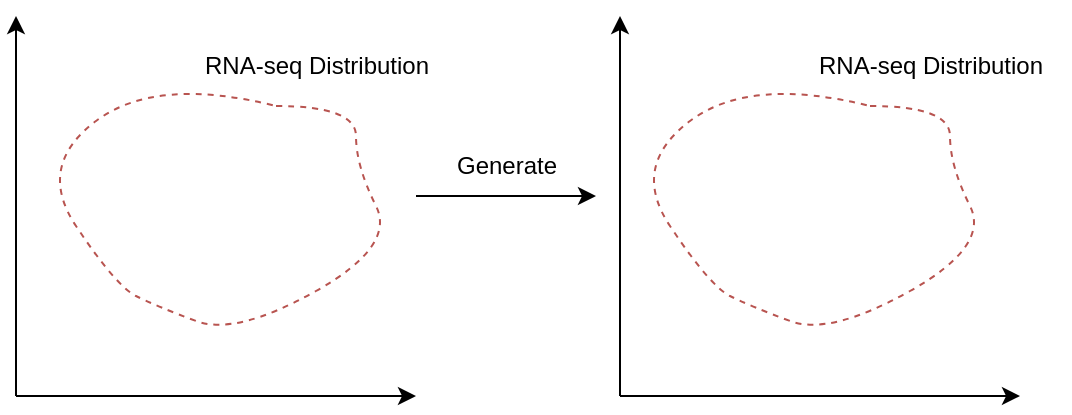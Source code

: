 <mxfile version="22.1.17" type="github">
  <diagram name="第 1 页" id="53o99yQ10oAC922sL916">
    <mxGraphModel dx="978" dy="554" grid="1" gridSize="10" guides="1" tooltips="1" connect="1" arrows="1" fold="1" page="1" pageScale="1" pageWidth="827" pageHeight="1169" math="0" shadow="0">
      <root>
        <mxCell id="0" />
        <mxCell id="1" parent="0" />
        <mxCell id="9WE97gkyeT4hwhkQpWnS-21" value="" style="endArrow=classic;html=1;rounded=0;" parent="1" edge="1">
          <mxGeometry width="50" height="50" relative="1" as="geometry">
            <mxPoint x="380" y="370" as="sourcePoint" />
            <mxPoint x="470" y="370" as="targetPoint" />
          </mxGeometry>
        </mxCell>
        <mxCell id="9WE97gkyeT4hwhkQpWnS-35" value="" style="curved=1;endArrow=none;html=1;rounded=0;endFill=0;dashed=1;fillColor=#f8cecc;strokeColor=#b85450;" parent="1" edge="1">
          <mxGeometry width="50" height="50" relative="1" as="geometry">
            <mxPoint x="310" y="325" as="sourcePoint" />
            <mxPoint x="310" y="325" as="targetPoint" />
            <Array as="points">
              <mxPoint x="350" y="325" />
              <mxPoint x="350" y="355" />
              <mxPoint x="370" y="395" />
              <mxPoint x="290" y="440" />
              <mxPoint x="250" y="425" />
              <mxPoint x="230" y="415" />
              <mxPoint x="190" y="355" />
              <mxPoint x="250" y="310" />
            </Array>
          </mxGeometry>
        </mxCell>
        <mxCell id="9WE97gkyeT4hwhkQpWnS-36" value="" style="curved=1;endArrow=none;html=1;rounded=0;endFill=0;dashed=1;fillColor=#f8cecc;strokeColor=#b85450;" parent="1" edge="1">
          <mxGeometry width="50" height="50" relative="1" as="geometry">
            <mxPoint x="607" y="325" as="sourcePoint" />
            <mxPoint x="607" y="325" as="targetPoint" />
            <Array as="points">
              <mxPoint x="647" y="325" />
              <mxPoint x="647" y="355" />
              <mxPoint x="667" y="395" />
              <mxPoint x="587" y="440" />
              <mxPoint x="547" y="425" />
              <mxPoint x="527" y="415" />
              <mxPoint x="487" y="355" />
              <mxPoint x="547" y="310" />
            </Array>
          </mxGeometry>
        </mxCell>
        <mxCell id="9WE97gkyeT4hwhkQpWnS-47" value="" style="endArrow=classic;html=1;rounded=0;" parent="1" edge="1">
          <mxGeometry width="50" height="50" relative="1" as="geometry">
            <mxPoint x="180" y="470" as="sourcePoint" />
            <mxPoint x="380" y="470" as="targetPoint" />
          </mxGeometry>
        </mxCell>
        <mxCell id="9WE97gkyeT4hwhkQpWnS-48" value="" style="endArrow=classic;html=1;rounded=0;" parent="1" edge="1">
          <mxGeometry width="50" height="50" relative="1" as="geometry">
            <mxPoint x="180" y="470" as="sourcePoint" />
            <mxPoint x="180" y="280" as="targetPoint" />
          </mxGeometry>
        </mxCell>
        <mxCell id="9WE97gkyeT4hwhkQpWnS-49" value="" style="endArrow=classic;html=1;rounded=0;" parent="1" edge="1">
          <mxGeometry width="50" height="50" relative="1" as="geometry">
            <mxPoint x="482" y="470" as="sourcePoint" />
            <mxPoint x="682" y="470" as="targetPoint" />
          </mxGeometry>
        </mxCell>
        <mxCell id="9WE97gkyeT4hwhkQpWnS-50" value="" style="endArrow=classic;html=1;rounded=0;" parent="1" edge="1">
          <mxGeometry width="50" height="50" relative="1" as="geometry">
            <mxPoint x="482" y="470" as="sourcePoint" />
            <mxPoint x="482" y="280" as="targetPoint" />
          </mxGeometry>
        </mxCell>
        <mxCell id="9WE97gkyeT4hwhkQpWnS-55" value="RNA-seq Distribution" style="text;html=1;align=center;verticalAlign=middle;resizable=0;points=[];autosize=1;strokeColor=none;fillColor=none;" parent="1" vertex="1">
          <mxGeometry x="260" y="290" width="140" height="30" as="geometry" />
        </mxCell>
        <mxCell id="9WE97gkyeT4hwhkQpWnS-56" value="RNA-seq Distribution" style="text;html=1;align=center;verticalAlign=middle;resizable=0;points=[];autosize=1;strokeColor=none;fillColor=none;" parent="1" vertex="1">
          <mxGeometry x="567" y="290" width="140" height="30" as="geometry" />
        </mxCell>
        <mxCell id="9WE97gkyeT4hwhkQpWnS-57" value="Generate" style="text;html=1;align=center;verticalAlign=middle;resizable=0;points=[];autosize=1;strokeColor=none;fillColor=none;" parent="1" vertex="1">
          <mxGeometry x="390" y="340" width="70" height="30" as="geometry" />
        </mxCell>
        <mxCell id="d5FgJ5xkRsIcEs64dPOS-3" value="" style="shape=image;verticalLabelPosition=bottom;labelBackgroundColor=default;verticalAlign=top;aspect=fixed;imageAspect=0;image=https://dnascience.plos.org/wp-content/uploads/sites/12/2020/02/1024px-201904_RNA.svg_.png;" vertex="1" parent="1">
          <mxGeometry x="210" y="350" width="50.02" height="40" as="geometry" />
        </mxCell>
        <mxCell id="d5FgJ5xkRsIcEs64dPOS-4" value="" style="shape=image;verticalLabelPosition=bottom;labelBackgroundColor=default;verticalAlign=top;aspect=fixed;imageAspect=0;image=https://dnascience.plos.org/wp-content/uploads/sites/12/2020/02/1024px-201904_RNA.svg_.png;" vertex="1" parent="1">
          <mxGeometry x="300" y="380" width="45" height="35.99" as="geometry" />
        </mxCell>
        <mxCell id="d5FgJ5xkRsIcEs64dPOS-5" value="" style="shape=image;verticalLabelPosition=bottom;labelBackgroundColor=default;verticalAlign=top;aspect=fixed;imageAspect=0;image=https://dnascience.plos.org/wp-content/uploads/sites/12/2020/02/1024px-201904_RNA.svg_.png;" vertex="1" parent="1">
          <mxGeometry x="270" y="327.01" width="45" height="35.98" as="geometry" />
        </mxCell>
        <mxCell id="d5FgJ5xkRsIcEs64dPOS-7" value="" style="shape=image;verticalLabelPosition=bottom;labelBackgroundColor=default;verticalAlign=top;aspect=fixed;imageAspect=0;image=https://dnascience.plos.org/wp-content/uploads/sites/12/2020/02/1024px-201904_RNA.svg_.png;" vertex="1" parent="1">
          <mxGeometry x="510" y="348.5" width="50.02" height="40" as="geometry" />
        </mxCell>
        <mxCell id="d5FgJ5xkRsIcEs64dPOS-8" value="" style="shape=image;verticalLabelPosition=bottom;labelBackgroundColor=default;verticalAlign=top;aspect=fixed;imageAspect=0;image=https://dnascience.plos.org/wp-content/uploads/sites/12/2020/02/1024px-201904_RNA.svg_.png;" vertex="1" parent="1">
          <mxGeometry x="600" y="378.5" width="45" height="35.99" as="geometry" />
        </mxCell>
        <mxCell id="d5FgJ5xkRsIcEs64dPOS-9" value="" style="shape=image;verticalLabelPosition=bottom;labelBackgroundColor=default;verticalAlign=top;aspect=fixed;imageAspect=0;image=https://dnascience.plos.org/wp-content/uploads/sites/12/2020/02/1024px-201904_RNA.svg_.png;" vertex="1" parent="1">
          <mxGeometry x="570" y="325.51" width="45" height="35.98" as="geometry" />
        </mxCell>
        <mxCell id="d5FgJ5xkRsIcEs64dPOS-10" value="" style="shape=image;verticalLabelPosition=bottom;labelBackgroundColor=default;verticalAlign=top;aspect=fixed;imageAspect=0;image=https://dnascience.plos.org/wp-content/uploads/sites/12/2020/02/1024px-201904_RNA.svg_.png;" vertex="1" parent="1">
          <mxGeometry x="550" y="370" width="45" height="35.99" as="geometry" />
        </mxCell>
        <mxCell id="d5FgJ5xkRsIcEs64dPOS-11" value="" style="shape=image;verticalLabelPosition=bottom;labelBackgroundColor=default;verticalAlign=top;aspect=fixed;imageAspect=0;image=https://dnascience.plos.org/wp-content/uploads/sites/12/2020/02/1024px-201904_RNA.svg_.png;" vertex="1" parent="1">
          <mxGeometry x="515.02" y="320" width="45" height="35.99" as="geometry" />
        </mxCell>
        <mxCell id="d5FgJ5xkRsIcEs64dPOS-12" value="" style="shape=image;verticalLabelPosition=bottom;labelBackgroundColor=default;verticalAlign=top;aspect=fixed;imageAspect=0;image=https://dnascience.plos.org/wp-content/uploads/sites/12/2020/02/1024px-201904_RNA.svg_.png;" vertex="1" parent="1">
          <mxGeometry x="595" y="348.5" width="45" height="35.99" as="geometry" />
        </mxCell>
        <mxCell id="d5FgJ5xkRsIcEs64dPOS-13" value="" style="shape=image;verticalLabelPosition=bottom;labelBackgroundColor=default;verticalAlign=top;aspect=fixed;imageAspect=0;image=https://dnascience.plos.org/wp-content/uploads/sites/12/2020/02/1024px-201904_RNA.svg_.png;" vertex="1" parent="1">
          <mxGeometry x="562" y="400" width="45" height="35.99" as="geometry" />
        </mxCell>
      </root>
    </mxGraphModel>
  </diagram>
</mxfile>
